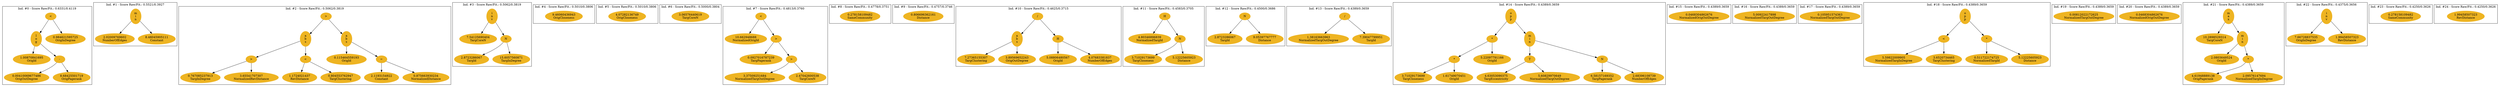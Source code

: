 digraph G {
subgraph cluster_cluster_0 {
label="Ind. #0 - Score Raw/Fit.: 0.6331/0.4119";
0 [color=goldenrod2, style=filled, label="<"];
1 [color=goldenrod2, style=filled, label="l
o
g"];
2 [color=goldenrod2, style=filled, label="1.00870841695
OrigId"];
3 [color=goldenrod2, style=filled, label="-"];
4 [color=goldenrod2, style=filled, label="0.00410069677486
OrigOutDegree"];
5 [color=goldenrod2, style=filled, label="8.68425501719
OrigPagerank"];
6 [color=goldenrod2, style=filled, label="0.984621595725
OrigInDegree"];
0 -> 1;
1 -> 2;
1 -> 3;
3 -> 4;
3 -> 5;
0 -> 6;
}

subgraph cluster_cluster_1 {
label="Ind. #1 - Score Raw/Fit.: 0.5521/0.3927";
7 [color=goldenrod2, style=filled, label="m
i
n"];
8 [color=goldenrod2, style=filled, label="2.02009769602
NumberOfEdges"];
9 [color=goldenrod2, style=filled, label="8.48045905111
Constant"];
7 -> 8;
7 -> 9;
}

subgraph cluster_cluster_2 {
label="Ind. #2 - Score Raw/Fit.: 0.5062/0.3819";
10 [color=goldenrod2, style=filled, label=">"];
11 [color=goldenrod2, style=filled, label="a
b
s"];
12 [color=goldenrod2, style=filled, label=">"];
13 [color=goldenrod2, style=filled, label="0.767085237913
TargInDegree"];
14 [color=goldenrod2, style=filled, label="3.65541707307
NormalizedRevDistance"];
15 [color=goldenrod2, style=filled, label="<"];
16 [color=goldenrod2, style=filled, label="1.1724021437
RevDistance"];
17 [color=goldenrod2, style=filled, label="0.804553762947
TargClustering"];
18 [color=goldenrod2, style=filled, label="a
b
s"];
19 [color=goldenrod2, style=filled, label="0.115464559193
OrigId"];
20 [color=goldenrod2, style=filled, label="="];
21 [color=goldenrod2, style=filled, label="2.1193154922
Constant"];
22 [color=goldenrod2, style=filled, label="0.875663930234
NormalizedDistance"];
10 -> 11;
11 -> 12;
12 -> 13;
12 -> 14;
11 -> 15;
15 -> 16;
15 -> 17;
10 -> 18;
18 -> 19;
18 -> 20;
20 -> 21;
20 -> 22;
}

subgraph cluster_cluster_3 {
label="Ind. #3 - Score Raw/Fit.: 0.5062/0.3819";
23 [color=goldenrod2, style=filled, label="i
n
v"];
24 [color=goldenrod2, style=filled, label="7.54125690404
TargCoreN"];
25 [color=goldenrod2, style=filled, label=N];
26 [color=goldenrod2, style=filled, label="2.8723286067
TargId"];
27 [color=goldenrod2, style=filled, label="15.6057560871
TargInDegree"];
23 -> 24;
23 -> 25;
25 -> 26;
25 -> 27;
}

subgraph cluster_cluster_4 {
label="Ind. #4 - Score Raw/Fit.: 0.5010/0.3806";
28 [color=goldenrod2, style=filled, label="9.46060436943
OrigCloseness"];
}

subgraph cluster_cluster_5 {
label="Ind. #5 - Score Raw/Fit.: 0.5010/0.3806";
29 [color=goldenrod2, style=filled, label="4.07282136749
OrigCloseness"];
}

subgraph cluster_cluster_6 {
label="Ind. #6 - Score Raw/Fit.: 0.5000/0.3804";
30 [color=goldenrod2, style=filled, label="3.06576440619
TargCoreN"];
}

subgraph cluster_cluster_7 {
label="Ind. #7 - Score Raw/Fit.: 0.4813/0.3760";
31 [color=goldenrod2, style=filled, label="<"];
32 [color=goldenrod2, style=filled, label="10.662948688
NormalizedOrigId"];
33 [color=goldenrod2, style=filled, label=">"];
34 [color=goldenrod2, style=filled, label="0.0927016787239
TargPagerank"];
35 [color=goldenrod2, style=filled, label=">"];
36 [color=goldenrod2, style=filled, label="3.37509251684
NormalizedTargOutDegree"];
37 [color=goldenrod2, style=filled, label="2.47042600538
TargCoreN"];
31 -> 32;
31 -> 33;
33 -> 34;
33 -> 35;
35 -> 36;
35 -> 37;
}

subgraph cluster_cluster_8 {
label="Ind. #8 - Score Raw/Fit.: 0.4778/0.3751";
38 [color=goldenrod2, style=filled, label="0.278158109482
SameCommunity"];
}

subgraph cluster_cluster_9 {
label="Ind. #9 - Score Raw/Fit.: 0.4757/0.3746";
39 [color=goldenrod2, style=filled, label="0.806696362161
Distance"];
}

subgraph cluster_cluster_10 {
label="Ind. #10 - Score Raw/Fit.: 0.4625/0.3715";
40 [color=goldenrod2, style=filled, label="/"];
41 [color=goldenrod2, style=filled, label="a
b
s"];
42 [color=goldenrod2, style=filled, label="7.27365155307
TargClustering"];
43 [color=goldenrod2, style=filled, label="3.89569652243
OrigOutDegree"];
44 [color=goldenrod2, style=filled, label=H];
45 [color=goldenrod2, style=filled, label="5.08806480567
OrigId"];
46 [color=goldenrod2, style=filled, label="4.07683381837
NumberOfEdges"];
40 -> 41;
41 -> 42;
41 -> 43;
40 -> 44;
44 -> 45;
44 -> 46;
}

subgraph cluster_cluster_11 {
label="Ind. #11 - Score Raw/Fit.: 0.4583/0.3705";
47 [color=goldenrod2, style=filled, label=H];
48 [color=goldenrod2, style=filled, label="4.80346896839
NormalizedTargId"];
49 [color=goldenrod2, style=filled, label=N];
50 [color=goldenrod2, style=filled, label="3.71029173699
TargCloseness"];
51 [color=goldenrod2, style=filled, label="5.12225605923
Distance"];
47 -> 48;
47 -> 49;
49 -> 50;
49 -> 51;
}

subgraph cluster_cluster_12 {
label="Ind. #12 - Score Raw/Fit.: 0.4500/0.3686";
52 [color=goldenrod2, style=filled, label=N];
53 [color=goldenrod2, style=filled, label="2.8723286067
TargId"];
54 [color=goldenrod2, style=filled, label="9.05397767777
Distance"];
52 -> 53;
52 -> 54;
}

subgraph cluster_cluster_13 {
label="Ind. #13 - Score Raw/Fit.: 0.4389/0.3659";
55 [color=goldenrod2, style=filled, label="/"];
56 [color=goldenrod2, style=filled, label="1.38163663963
NormalizedTargOutDegree"];
57 [color=goldenrod2, style=filled, label="7.39047799951
TargId"];
55 -> 56;
55 -> 57;
}

subgraph cluster_cluster_14 {
label="Ind. #14 - Score Raw/Fit.: 0.4389/0.3659";
58 [color=goldenrod2, style=filled, label="o
p
p"];
59 [color=goldenrod2, style=filled, label="*"];
60 [color=goldenrod2, style=filled, label="*"];
61 [color=goldenrod2, style=filled, label="3.71029173699
TargCloseness"];
62 [color=goldenrod2, style=filled, label="1.61749070451
OrigId"];
63 [color=goldenrod2, style=filled, label="5.22097791166
OrigId"];
64 [color=goldenrod2, style=filled, label="m
i
n"];
65 [color=goldenrod2, style=filled, label=T];
66 [color=goldenrod2, style=filled, label="4.63053090375
TargEccentricity"];
67 [color=goldenrod2, style=filled, label="5.60829970649
NormalizedTargOutDegree"];
68 [color=goldenrod2, style=filled, label=N];
69 [color=goldenrod2, style=filled, label="6.58157169352
TargPagerank"];
70 [color=goldenrod2, style=filled, label="2.68396108739
NumberOfEdges"];
58 -> 59;
59 -> 60;
60 -> 61;
60 -> 62;
59 -> 63;
58 -> 64;
64 -> 65;
65 -> 66;
65 -> 67;
64 -> 68;
68 -> 69;
68 -> 70;
}

subgraph cluster_cluster_15 {
label="Ind. #15 - Score Raw/Fit.: 0.4389/0.3659";
71 [color=goldenrod2, style=filled, label="0.0468304862676
NormalizedOrigOutDegree"];
}

subgraph cluster_cluster_16 {
label="Ind. #16 - Score Raw/Fit.: 0.4389/0.3659";
72 [color=goldenrod2, style=filled, label="5.00922417898
NormalizedTargOutDegree"];
}

subgraph cluster_cluster_17 {
label="Ind. #17 - Score Raw/Fit.: 0.4389/0.3659";
73 [color=goldenrod2, style=filled, label="0.105951574363
NormalizedTargOutDegree"];
}

subgraph cluster_cluster_18 {
label="Ind. #18 - Score Raw/Fit.: 0.4389/0.3659";
74 [color=goldenrod2, style=filled, label="o
p
p"];
75 [color=goldenrod2, style=filled, label="<"];
76 [color=goldenrod2, style=filled, label="5.59822009905
NormalizedTargInDegree"];
77 [color=goldenrod2, style=filled, label="3.6520734465
TargClustering"];
78 [color=goldenrod2, style=filled, label="*"];
79 [color=goldenrod2, style=filled, label="0.511722174725
NormalizedTargId"];
80 [color=goldenrod2, style=filled, label="5.12225605923
Distance"];
74 -> 75;
75 -> 76;
75 -> 77;
74 -> 78;
78 -> 79;
78 -> 80;
}

subgraph cluster_cluster_19 {
label="Ind. #19 - Score Raw/Fit.: 0.4389/0.3659";
81 [color=goldenrod2, style=filled, label="0.00812022172625
NormalizedTargOutDegree"];
}

subgraph cluster_cluster_20 {
label="Ind. #20 - Score Raw/Fit.: 0.4389/0.3659";
82 [color=goldenrod2, style=filled, label="0.0468304862676
NormalizedOrigOutDegree"];
}

subgraph cluster_cluster_21 {
label="Ind. #21 - Score Raw/Fit.: 0.4389/0.3659";
83 [color=goldenrod2, style=filled, label="m
a
x"];
84 [color=goldenrod2, style=filled, label="10.2898529314
TargCoreN"];
85 [color=goldenrod2, style=filled, label="m
i
n"];
86 [color=goldenrod2, style=filled, label="2.0803649524
OrigId"];
87 [color=goldenrod2, style=filled, label="*"];
88 [color=goldenrod2, style=filled, label="4.61948889138
OrigPagerank"];
89 [color=goldenrod2, style=filled, label="2.09576147694
NormalizedTargInDegree"];
83 -> 84;
83 -> 85;
85 -> 86;
85 -> 87;
87 -> 88;
87 -> 89;
}

subgraph cluster_cluster_22 {
label="Ind. #22 - Score Raw/Fit.: 0.4375/0.3656";
90 [color=goldenrod2, style=filled, label="i
n
v"];
91 [color=goldenrod2, style=filled, label="7.66728837535
OrigInDegree"];
92 [color=goldenrod2, style=filled, label="1.99458507323
RevDistance"];
90 -> 91;
90 -> 92;
}

subgraph cluster_cluster_23 {
label="Ind. #23 - Score Raw/Fit.: 0.4250/0.3626";
93 [color=goldenrod2, style=filled, label="0.278158109482
SameCommunity"];
}

subgraph cluster_cluster_24 {
label="Ind. #24 - Score Raw/Fit.: 0.4250/0.3626";
94 [color=goldenrod2, style=filled, label="1.99458507323
RevDistance"];
}

}
